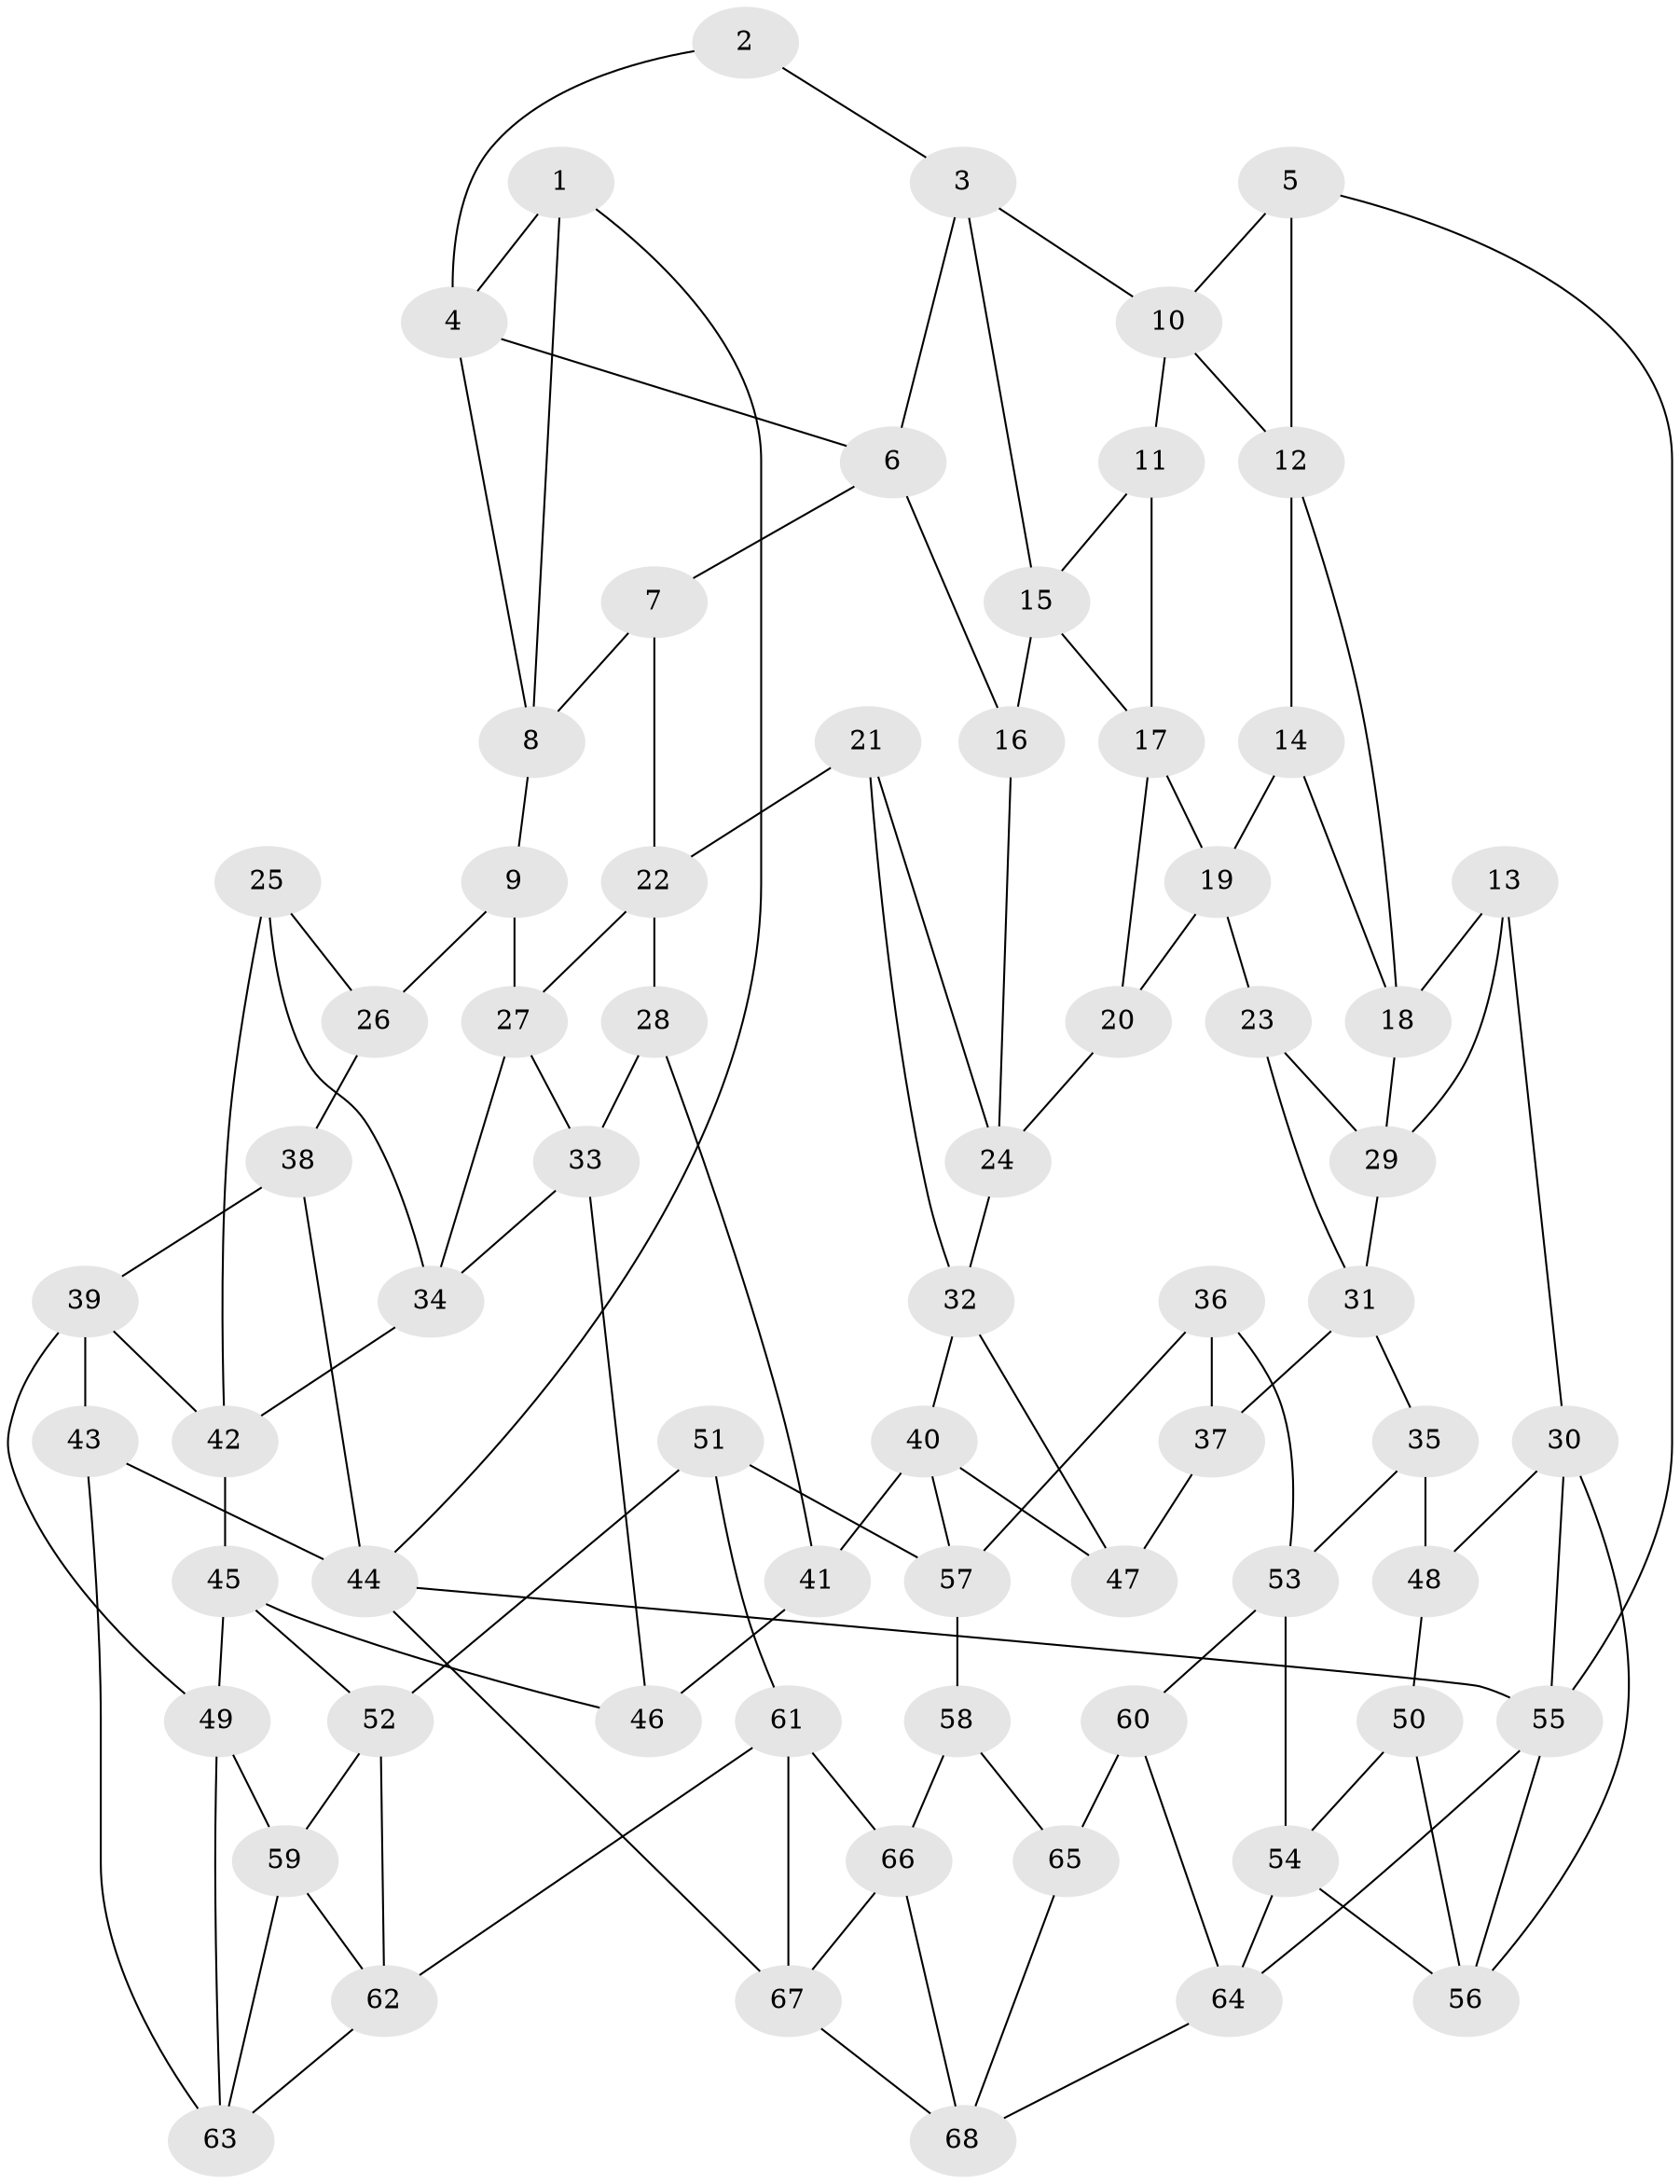 // original degree distribution, {3: 0.014705882352941176, 4: 0.19117647058823528, 6: 0.17647058823529413, 5: 0.6176470588235294}
// Generated by graph-tools (version 1.1) at 2025/38/03/04/25 23:38:30]
// undirected, 68 vertices, 122 edges
graph export_dot {
  node [color=gray90,style=filled];
  1;
  2;
  3;
  4;
  5;
  6;
  7;
  8;
  9;
  10;
  11;
  12;
  13;
  14;
  15;
  16;
  17;
  18;
  19;
  20;
  21;
  22;
  23;
  24;
  25;
  26;
  27;
  28;
  29;
  30;
  31;
  32;
  33;
  34;
  35;
  36;
  37;
  38;
  39;
  40;
  41;
  42;
  43;
  44;
  45;
  46;
  47;
  48;
  49;
  50;
  51;
  52;
  53;
  54;
  55;
  56;
  57;
  58;
  59;
  60;
  61;
  62;
  63;
  64;
  65;
  66;
  67;
  68;
  1 -- 4 [weight=1.0];
  1 -- 8 [weight=1.0];
  1 -- 44 [weight=1.0];
  2 -- 3 [weight=1.0];
  2 -- 4 [weight=1.0];
  3 -- 6 [weight=1.0];
  3 -- 10 [weight=1.0];
  3 -- 15 [weight=1.0];
  4 -- 6 [weight=1.0];
  4 -- 8 [weight=1.0];
  5 -- 10 [weight=1.0];
  5 -- 12 [weight=1.0];
  5 -- 55 [weight=1.0];
  6 -- 7 [weight=1.0];
  6 -- 16 [weight=1.0];
  7 -- 8 [weight=1.0];
  7 -- 22 [weight=1.0];
  8 -- 9 [weight=1.0];
  9 -- 26 [weight=1.0];
  9 -- 27 [weight=1.0];
  10 -- 11 [weight=1.0];
  10 -- 12 [weight=1.0];
  11 -- 15 [weight=1.0];
  11 -- 17 [weight=1.0];
  12 -- 14 [weight=1.0];
  12 -- 18 [weight=1.0];
  13 -- 18 [weight=1.0];
  13 -- 29 [weight=1.0];
  13 -- 30 [weight=1.0];
  14 -- 18 [weight=1.0];
  14 -- 19 [weight=1.0];
  15 -- 16 [weight=1.0];
  15 -- 17 [weight=1.0];
  16 -- 24 [weight=1.0];
  17 -- 19 [weight=1.0];
  17 -- 20 [weight=1.0];
  18 -- 29 [weight=1.0];
  19 -- 20 [weight=1.0];
  19 -- 23 [weight=1.0];
  20 -- 24 [weight=1.0];
  21 -- 22 [weight=1.0];
  21 -- 24 [weight=1.0];
  21 -- 32 [weight=1.0];
  22 -- 27 [weight=1.0];
  22 -- 28 [weight=1.0];
  23 -- 29 [weight=1.0];
  23 -- 31 [weight=1.0];
  24 -- 32 [weight=1.0];
  25 -- 26 [weight=1.0];
  25 -- 34 [weight=1.0];
  25 -- 42 [weight=1.0];
  26 -- 38 [weight=2.0];
  27 -- 33 [weight=1.0];
  27 -- 34 [weight=1.0];
  28 -- 33 [weight=1.0];
  28 -- 41 [weight=1.0];
  29 -- 31 [weight=1.0];
  30 -- 48 [weight=1.0];
  30 -- 55 [weight=1.0];
  30 -- 56 [weight=1.0];
  31 -- 35 [weight=1.0];
  31 -- 37 [weight=1.0];
  32 -- 40 [weight=1.0];
  32 -- 47 [weight=1.0];
  33 -- 34 [weight=1.0];
  33 -- 46 [weight=1.0];
  34 -- 42 [weight=1.0];
  35 -- 48 [weight=2.0];
  35 -- 53 [weight=1.0];
  36 -- 37 [weight=1.0];
  36 -- 53 [weight=1.0];
  36 -- 57 [weight=1.0];
  37 -- 47 [weight=2.0];
  38 -- 39 [weight=1.0];
  38 -- 44 [weight=1.0];
  39 -- 42 [weight=1.0];
  39 -- 43 [weight=1.0];
  39 -- 49 [weight=1.0];
  40 -- 41 [weight=1.0];
  40 -- 47 [weight=1.0];
  40 -- 57 [weight=1.0];
  41 -- 46 [weight=2.0];
  42 -- 45 [weight=1.0];
  43 -- 44 [weight=1.0];
  43 -- 63 [weight=1.0];
  44 -- 55 [weight=2.0];
  44 -- 67 [weight=1.0];
  45 -- 46 [weight=1.0];
  45 -- 49 [weight=1.0];
  45 -- 52 [weight=1.0];
  48 -- 50 [weight=1.0];
  49 -- 59 [weight=1.0];
  49 -- 63 [weight=1.0];
  50 -- 54 [weight=1.0];
  50 -- 56 [weight=2.0];
  51 -- 52 [weight=1.0];
  51 -- 57 [weight=1.0];
  51 -- 61 [weight=1.0];
  52 -- 59 [weight=1.0];
  52 -- 62 [weight=1.0];
  53 -- 54 [weight=1.0];
  53 -- 60 [weight=1.0];
  54 -- 56 [weight=1.0];
  54 -- 64 [weight=1.0];
  55 -- 56 [weight=1.0];
  55 -- 64 [weight=1.0];
  57 -- 58 [weight=1.0];
  58 -- 65 [weight=1.0];
  58 -- 66 [weight=1.0];
  59 -- 62 [weight=1.0];
  59 -- 63 [weight=1.0];
  60 -- 64 [weight=1.0];
  60 -- 65 [weight=2.0];
  61 -- 62 [weight=1.0];
  61 -- 66 [weight=1.0];
  61 -- 67 [weight=1.0];
  62 -- 63 [weight=1.0];
  64 -- 68 [weight=1.0];
  65 -- 68 [weight=1.0];
  66 -- 67 [weight=1.0];
  66 -- 68 [weight=1.0];
  67 -- 68 [weight=1.0];
}
